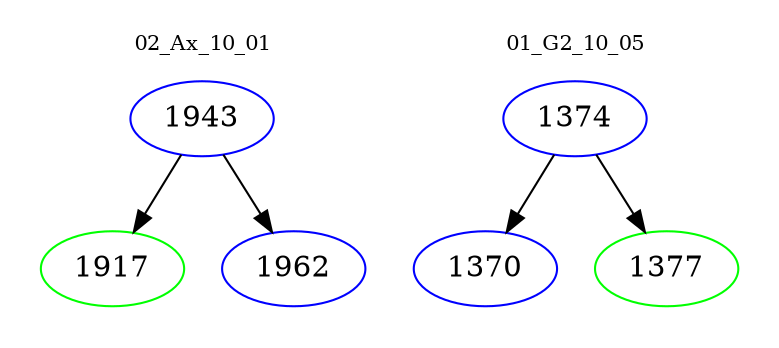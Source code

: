 digraph{
subgraph cluster_0 {
color = white
label = "02_Ax_10_01";
fontsize=10;
T0_1943 [label="1943", color="blue"]
T0_1943 -> T0_1917 [color="black"]
T0_1917 [label="1917", color="green"]
T0_1943 -> T0_1962 [color="black"]
T0_1962 [label="1962", color="blue"]
}
subgraph cluster_1 {
color = white
label = "01_G2_10_05";
fontsize=10;
T1_1374 [label="1374", color="blue"]
T1_1374 -> T1_1370 [color="black"]
T1_1370 [label="1370", color="blue"]
T1_1374 -> T1_1377 [color="black"]
T1_1377 [label="1377", color="green"]
}
}
